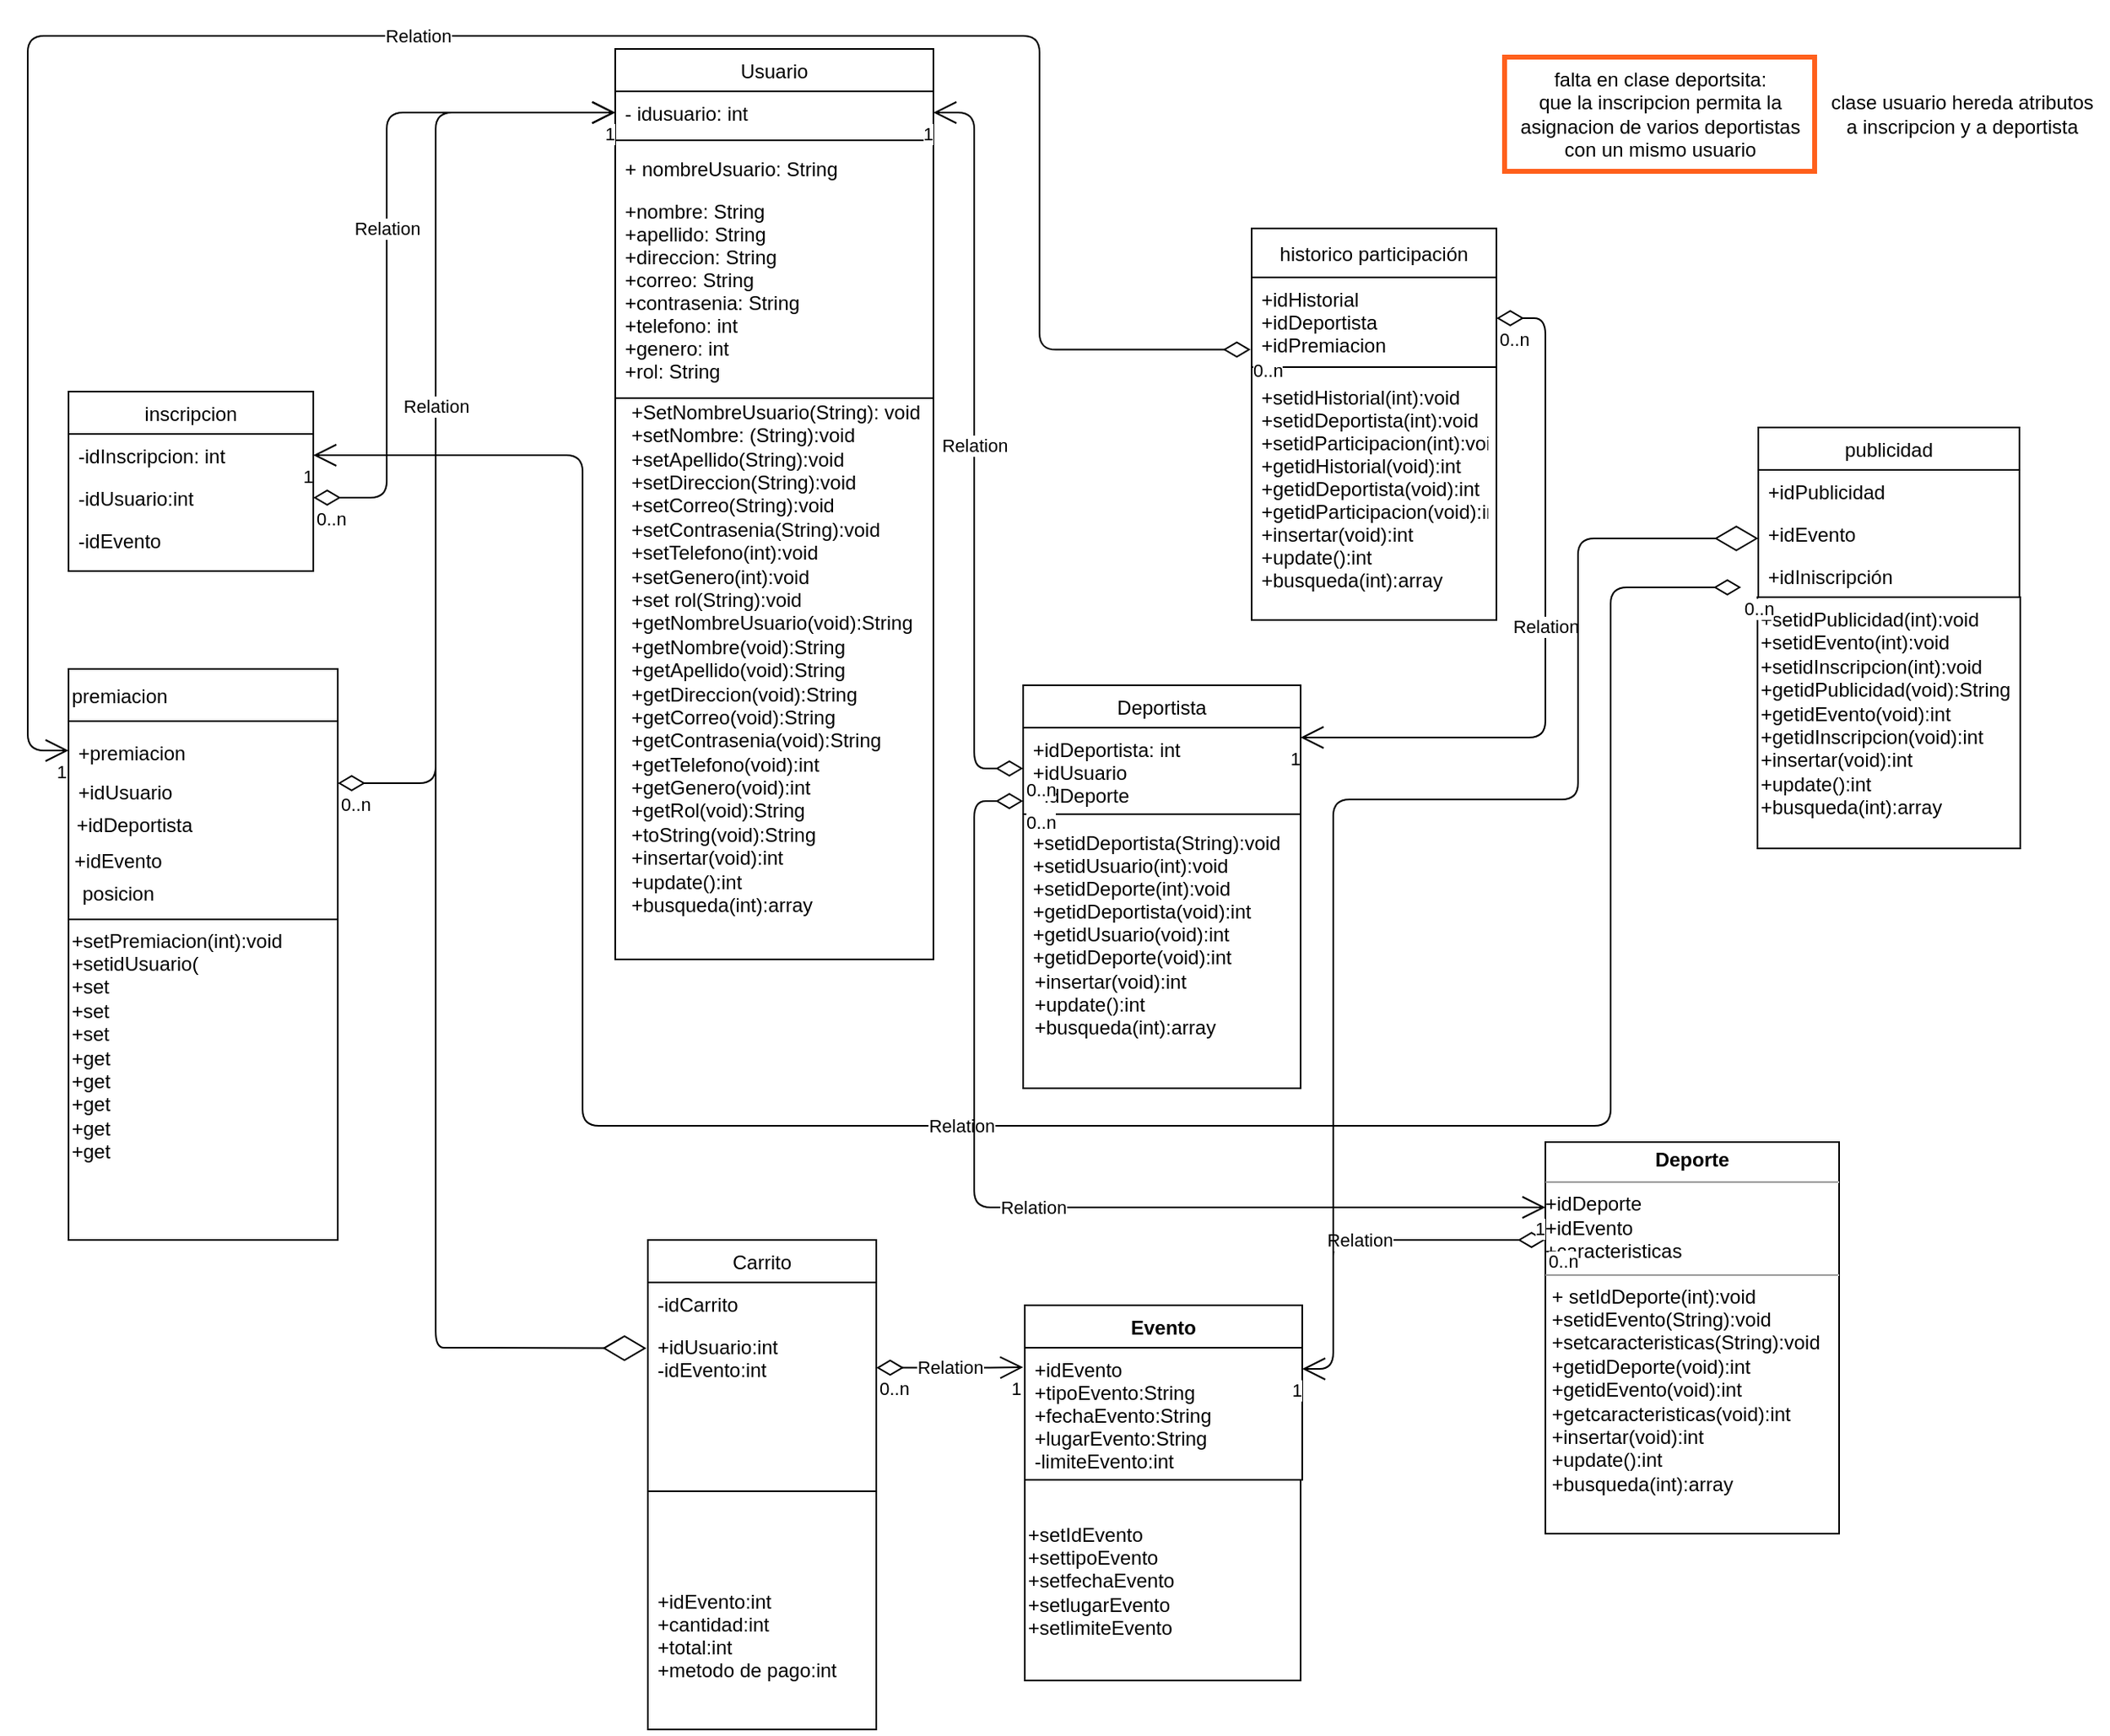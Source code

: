 <mxfile version="13.6.5" type="github">
  <diagram id="pZgpEU3eHNrIadQu-joC" name="Page-1">
    <mxGraphModel dx="2844" dy="1468" grid="1" gridSize="10" guides="1" tooltips="1" connect="1" arrows="1" fold="1" page="1" pageScale="1" pageWidth="850" pageHeight="1100" math="0" shadow="0">
      <root>
        <mxCell id="0" />
        <mxCell id="1" parent="0" />
        <mxCell id="5ge9vC0l4p9WZjV_h0f6-6" value="" style="text;strokeColor=none;fillColor=none;align=left;verticalAlign=middle;spacingTop=-1;spacingLeft=4;spacingRight=4;rotatable=0;labelPosition=right;points=[];portConstraint=eastwest;" parent="1" vertex="1">
          <mxGeometry x="410" y="110" width="20" height="14" as="geometry" />
        </mxCell>
        <mxCell id="5ge9vC0l4p9WZjV_h0f6-2" value="Usuario" style="swimlane;fontStyle=0;childLayout=stackLayout;horizontal=1;startSize=26;fillColor=none;horizontalStack=0;resizeParent=1;resizeParentMax=0;resizeLast=0;collapsible=1;marginBottom=0;" parent="1" vertex="1">
          <mxGeometry x="600" y="140" width="195" height="558" as="geometry" />
        </mxCell>
        <mxCell id="5ge9vC0l4p9WZjV_h0f6-3" value="- idusuario: int&#xa;" style="text;strokeColor=none;fillColor=none;align=left;verticalAlign=top;spacingLeft=4;spacingRight=4;overflow=hidden;rotatable=0;points=[[0,0.5],[1,0.5]];portConstraint=eastwest;" parent="5ge9vC0l4p9WZjV_h0f6-2" vertex="1">
          <mxGeometry y="26" width="195" height="26" as="geometry" />
        </mxCell>
        <mxCell id="5ge9vC0l4p9WZjV_h0f6-7" value="" style="line;strokeWidth=1;fillColor=none;align=left;verticalAlign=middle;spacingTop=-1;spacingLeft=3;spacingRight=3;rotatable=0;labelPosition=right;points=[];portConstraint=eastwest;" parent="5ge9vC0l4p9WZjV_h0f6-2" vertex="1">
          <mxGeometry y="52" width="195" height="8" as="geometry" />
        </mxCell>
        <mxCell id="5ge9vC0l4p9WZjV_h0f6-4" value="+ nombreUsuario: String" style="text;strokeColor=none;fillColor=none;align=left;verticalAlign=top;spacingLeft=4;spacingRight=4;overflow=hidden;rotatable=0;points=[[0,0.5],[1,0.5]];portConstraint=eastwest;" parent="5ge9vC0l4p9WZjV_h0f6-2" vertex="1">
          <mxGeometry y="60" width="195" height="26" as="geometry" />
        </mxCell>
        <mxCell id="5ge9vC0l4p9WZjV_h0f6-28" value="+nombre: String&#xa;+apellido: String&#xa;+direccion: String&#xa;+correo: String&#xa;+contrasenia: String&#xa;+telefono: int&#xa;+genero: int&#xa;+rol: String&#xa;&#xa;" style="text;strokeColor=none;fillColor=none;align=left;verticalAlign=top;spacingLeft=4;spacingRight=4;overflow=hidden;rotatable=0;points=[[0,0.5],[1,0.5]];portConstraint=eastwest;" parent="5ge9vC0l4p9WZjV_h0f6-2" vertex="1">
          <mxGeometry y="86" width="195" height="124" as="geometry" />
        </mxCell>
        <mxCell id="5ge9vC0l4p9WZjV_h0f6-18" value="" style="line;strokeWidth=1;fillColor=none;align=left;verticalAlign=middle;spacingTop=-1;spacingLeft=3;spacingRight=3;rotatable=0;labelPosition=right;points=[];portConstraint=eastwest;" parent="5ge9vC0l4p9WZjV_h0f6-2" vertex="1">
          <mxGeometry y="210" width="195" height="8" as="geometry" />
        </mxCell>
        <mxCell id="5ge9vC0l4p9WZjV_h0f6-17" value="&lt;div&gt;+SetNombreUsuario(String): void&lt;/div&gt;&lt;div align=&quot;left&quot;&gt;+setNombre: (String):void&lt;/div&gt;&lt;div align=&quot;left&quot;&gt;+setApellido(String):void&lt;/div&gt;&lt;div align=&quot;left&quot;&gt;+setDireccion(String):void&lt;/div&gt;&lt;div align=&quot;left&quot;&gt;+setCorreo(String):void&lt;/div&gt;&lt;div align=&quot;left&quot;&gt;+setContrasenia(String):void&lt;/div&gt;&lt;div align=&quot;left&quot;&gt;+setTelefono(int):void&lt;/div&gt;&lt;div align=&quot;left&quot;&gt;+setGenero(int):void&lt;/div&gt;&lt;div align=&quot;left&quot;&gt;+set rol(String):void&lt;/div&gt;&lt;div align=&quot;left&quot;&gt;+getNombreUsuario(void):String&lt;/div&gt;&lt;div align=&quot;left&quot;&gt;+getNombre(void):String&lt;/div&gt;&lt;div align=&quot;left&quot;&gt;+getApellido(void):String&lt;/div&gt;&lt;div align=&quot;left&quot;&gt;+getDireccion(void):String&lt;/div&gt;&lt;div align=&quot;left&quot;&gt;+getCorreo(void):String&lt;/div&gt;&lt;div align=&quot;left&quot;&gt;+getContrasenia(void):String&lt;/div&gt;&lt;div align=&quot;left&quot;&gt;+getTelefono(void):int&lt;/div&gt;&lt;div align=&quot;left&quot;&gt;+getGenero(void):int&lt;br&gt;&lt;/div&gt;&lt;div align=&quot;left&quot;&gt;+getRol(void):String&lt;/div&gt;&lt;div align=&quot;left&quot;&gt;+toString(void):String&lt;/div&gt;&lt;div align=&quot;left&quot;&gt;+insertar(void):int&lt;/div&gt;&lt;div align=&quot;left&quot;&gt;+update():int&lt;/div&gt;&lt;div align=&quot;left&quot;&gt;+busqueda(int):array&lt;br&gt;&lt;/div&gt;&lt;div&gt;&lt;br&gt;&lt;/div&gt;&lt;div&gt;&lt;br&gt;&lt;/div&gt;" style="text;html=1;align=center;verticalAlign=middle;resizable=0;points=[];autosize=1;" parent="5ge9vC0l4p9WZjV_h0f6-2" vertex="1">
          <mxGeometry y="218" width="195" height="340" as="geometry" />
        </mxCell>
        <mxCell id="IXVMztBr3qKs4ozucLpU-10" value="" style="whiteSpace=wrap;html=1;aspect=fixed;fillColor=none;verticalAlign=top;horizontal=0;" parent="1" vertex="1">
          <mxGeometry x="850" y="609" width="170" height="168" as="geometry" />
        </mxCell>
        <mxCell id="IXVMztBr3qKs4ozucLpU-40" value="" style="rounded=0;whiteSpace=wrap;html=1;fillColor=none;" parent="1" vertex="1">
          <mxGeometry x="380" y="940" width="150" as="geometry" />
        </mxCell>
        <mxCell id="IXVMztBr3qKs4ozucLpU-49" value="Relation" style="endArrow=open;html=1;endSize=12;startArrow=diamondThin;startSize=14;startFill=0;edgeStyle=orthogonalEdgeStyle;entryX=0;entryY=0.5;entryDx=0;entryDy=0;exitX=1;exitY=0.5;exitDx=0;exitDy=0;" parent="1" edge="1" target="5ge9vC0l4p9WZjV_h0f6-3" source="IXVMztBr3qKs4ozucLpU-30">
          <mxGeometry relative="1" as="geometry">
            <mxPoint x="250" y="210" as="sourcePoint" />
            <mxPoint x="590" y="180" as="targetPoint" />
            <Array as="points">
              <mxPoint x="460" y="415" />
              <mxPoint x="460" y="179" />
            </Array>
          </mxGeometry>
        </mxCell>
        <mxCell id="IXVMztBr3qKs4ozucLpU-50" value="0..n" style="edgeLabel;resizable=0;html=1;align=left;verticalAlign=top;" parent="IXVMztBr3qKs4ozucLpU-49" connectable="0" vertex="1">
          <mxGeometry x="-1" relative="1" as="geometry" />
        </mxCell>
        <mxCell id="IXVMztBr3qKs4ozucLpU-51" value="1" style="edgeLabel;resizable=0;html=1;align=right;verticalAlign=top;" parent="IXVMztBr3qKs4ozucLpU-49" connectable="0" vertex="1">
          <mxGeometry x="1" relative="1" as="geometry" />
        </mxCell>
        <mxCell id="IXVMztBr3qKs4ozucLpU-52" value="Relation" style="endArrow=open;html=1;endSize=12;startArrow=diamondThin;startSize=14;startFill=0;edgeStyle=orthogonalEdgeStyle;entryX=0;entryY=0.5;entryDx=0;entryDy=0;" parent="1" target="5ge9vC0l4p9WZjV_h0f6-3" edge="1">
          <mxGeometry relative="1" as="geometry">
            <mxPoint x="430" y="590" as="sourcePoint" />
            <mxPoint x="560" y="240" as="targetPoint" />
            <Array as="points">
              <mxPoint x="490" y="590" />
              <mxPoint x="490" y="179" />
            </Array>
          </mxGeometry>
        </mxCell>
        <mxCell id="IXVMztBr3qKs4ozucLpU-53" value="0..n" style="edgeLabel;resizable=0;html=1;align=left;verticalAlign=top;" parent="IXVMztBr3qKs4ozucLpU-52" connectable="0" vertex="1">
          <mxGeometry x="-1" relative="1" as="geometry" />
        </mxCell>
        <mxCell id="IXVMztBr3qKs4ozucLpU-54" value="1" style="edgeLabel;resizable=0;html=1;align=right;verticalAlign=top;" parent="IXVMztBr3qKs4ozucLpU-52" connectable="0" vertex="1">
          <mxGeometry x="1" relative="1" as="geometry" />
        </mxCell>
        <mxCell id="QjD4YKfK35xAGtdBuN_J-10" value="&lt;div&gt;+setidPublicidad(int):void&lt;/div&gt;&lt;div&gt;+setidEvento(int):void&lt;/div&gt;&lt;div&gt;+setidInscripcion(int):void&lt;/div&gt;&lt;div&gt;+getidPublicidad(void):String&lt;/div&gt;&lt;div&gt;+getidEvento(void):int&lt;/div&gt;&lt;div&gt;+getidInscripcion(void):int&lt;br&gt;&lt;/div&gt;&lt;div&gt;+insertar(void):int&lt;/div&gt;&lt;div&gt;+update():int&lt;/div&gt;&lt;div&gt;+busqueda(int):array&lt;br&gt;&lt;/div&gt;" style="html=1;fillColor=none;align=left;verticalAlign=top;" vertex="1" parent="1">
          <mxGeometry x="1300" y="476" width="161" height="154" as="geometry" />
        </mxCell>
        <mxCell id="QjD4YKfK35xAGtdBuN_J-16" value="&lt;div&gt;+idDeportista&lt;/div&gt;&lt;div&gt;&lt;br&gt;&lt;/div&gt;" style="text;html=1;align=center;verticalAlign=middle;resizable=0;points=[];autosize=1;" vertex="1" parent="1">
          <mxGeometry x="260" y="608" width="90" height="30" as="geometry" />
        </mxCell>
        <mxCell id="QjD4YKfK35xAGtdBuN_J-17" value="+idEvento" style="text;html=1;align=center;verticalAlign=middle;resizable=0;points=[];autosize=1;" vertex="1" parent="1">
          <mxGeometry x="260" y="628" width="70" height="20" as="geometry" />
        </mxCell>
        <mxCell id="QjD4YKfK35xAGtdBuN_J-18" value="posicion" style="text;html=1;align=center;verticalAlign=middle;resizable=0;points=[];autosize=1;" vertex="1" parent="1">
          <mxGeometry x="265" y="648" width="60" height="20" as="geometry" />
        </mxCell>
        <mxCell id="QjD4YKfK35xAGtdBuN_J-13" value="+idUsuario" style="text;strokeColor=none;fillColor=none;align=left;verticalAlign=top;spacingLeft=4;spacingRight=4;overflow=hidden;rotatable=0;points=[[0,0.5],[1,0.5]];portConstraint=eastwest;" vertex="1" parent="1">
          <mxGeometry x="265" y="582" width="140" as="geometry" />
        </mxCell>
        <mxCell id="QjD4YKfK35xAGtdBuN_J-12" value="+premiacion" style="text;strokeColor=none;fillColor=none;align=left;verticalAlign=top;spacingLeft=4;spacingRight=4;overflow=hidden;rotatable=0;points=[[0,0.5],[1,0.5]];portConstraint=eastwest;" vertex="1" parent="1">
          <mxGeometry x="265" y="558" width="140" height="24" as="geometry" />
        </mxCell>
        <mxCell id="QjD4YKfK35xAGtdBuN_J-20" value="" style="line;strokeWidth=1;fillColor=none;align=left;verticalAlign=middle;spacingTop=-1;spacingLeft=3;spacingRight=3;rotatable=0;labelPosition=right;points=[];portConstraint=eastwest;" vertex="1" parent="1">
          <mxGeometry x="265" y="664" width="165" height="19" as="geometry" />
        </mxCell>
        <mxCell id="QjD4YKfK35xAGtdBuN_J-21" value="&lt;div&gt;+setPremiacion(int):void&lt;/div&gt;&lt;div&gt;+setidUsuario(&lt;/div&gt;&lt;div&gt;+set&lt;/div&gt;&lt;div&gt;+set&lt;/div&gt;&lt;div&gt;+set&lt;/div&gt;&lt;div&gt;+get&lt;/div&gt;&lt;div&gt;+get&lt;/div&gt;&lt;div&gt;+get&lt;/div&gt;&lt;div&gt;+get&lt;/div&gt;&lt;div&gt;+get&lt;br&gt;&lt;/div&gt;" style="text;html=1;align=left;verticalAlign=middle;resizable=0;points=[];autosize=1;" vertex="1" parent="1">
          <mxGeometry x="265" y="676" width="150" height="150" as="geometry" />
        </mxCell>
        <mxCell id="QjD4YKfK35xAGtdBuN_J-23" value="&lt;p style=&quot;margin: 0px ; margin-top: 4px ; text-align: center&quot;&gt;&lt;b&gt;Deporte&lt;/b&gt;&lt;br&gt;&lt;/p&gt;&lt;hr size=&quot;1&quot;&gt;&lt;div&gt;+idDeporte&lt;/div&gt;&lt;div&gt;+idEvento&lt;/div&gt;&lt;div&gt;+caracteristicas&lt;br&gt;&lt;/div&gt;&lt;hr size=&quot;1&quot;&gt;&lt;p style=&quot;margin: 0px ; margin-left: 4px&quot;&gt;+ setIdDeporte(int):void&lt;/p&gt;&lt;p style=&quot;margin: 0px ; margin-left: 4px&quot;&gt;+setidEvento(String):void&lt;/p&gt;&lt;p style=&quot;margin: 0px ; margin-left: 4px&quot;&gt;+setcaracteristicas(String):void&lt;/p&gt;&lt;p style=&quot;margin: 0px ; margin-left: 4px&quot;&gt;+getidDeporte(void):int&lt;/p&gt;&lt;p style=&quot;margin: 0px ; margin-left: 4px&quot;&gt;+getidEvento(void):int&lt;/p&gt;&lt;p style=&quot;margin: 0px ; margin-left: 4px&quot;&gt;+getcaracteristicas(void):int&lt;/p&gt;&lt;p style=&quot;margin: 0px ; margin-left: 4px&quot;&gt;+insertar(void):int&lt;/p&gt;&lt;p style=&quot;margin: 0px ; margin-left: 4px&quot;&gt;+update():int&lt;/p&gt;&lt;p style=&quot;margin: 0px ; margin-left: 4px&quot;&gt;+busqueda(int):array&lt;br&gt;&lt;/p&gt;&lt;p style=&quot;margin: 0px ; margin-left: 4px&quot;&gt;&lt;br&gt;&lt;/p&gt;" style="verticalAlign=top;align=left;overflow=fill;fontSize=12;fontFamily=Helvetica;html=1;" vertex="1" parent="1">
          <mxGeometry x="1170" y="810" width="180" height="240" as="geometry" />
        </mxCell>
        <mxCell id="QjD4YKfK35xAGtdBuN_J-11" value="premiacion" style="swimlane;fontStyle=0;childLayout=stackLayout;horizontal=1;startSize=32;fillColor=none;horizontalStack=0;resizeParent=1;resizeParentMax=0;resizeLast=0;collapsible=1;marginBottom=0;align=left;" vertex="1" parent="1">
          <mxGeometry x="265" y="520" width="165" height="350" as="geometry" />
        </mxCell>
        <mxCell id="IXVMztBr3qKs4ozucLpU-11" value="Carrito" style="swimlane;fontStyle=0;childLayout=stackLayout;horizontal=1;startSize=26;fillColor=none;horizontalStack=0;resizeParent=1;resizeParentMax=0;resizeLast=0;collapsible=1;marginBottom=0;" parent="1" vertex="1">
          <mxGeometry x="620" y="870" width="140" height="300" as="geometry" />
        </mxCell>
        <mxCell id="IXVMztBr3qKs4ozucLpU-12" value="-idCarrito" style="text;strokeColor=none;fillColor=none;align=left;verticalAlign=top;spacingLeft=4;spacingRight=4;overflow=hidden;rotatable=0;points=[[0,0.5],[1,0.5]];portConstraint=eastwest;" parent="IXVMztBr3qKs4ozucLpU-11" vertex="1">
          <mxGeometry y="26" width="140" height="26" as="geometry" />
        </mxCell>
        <mxCell id="IXVMztBr3qKs4ozucLpU-13" value="+idUsuario:int&#xa;-idEvento:int&#xa;" style="text;strokeColor=none;fillColor=none;align=left;verticalAlign=top;spacingLeft=4;spacingRight=4;overflow=hidden;rotatable=0;points=[[0,0.5],[1,0.5]];portConstraint=eastwest;" parent="IXVMztBr3qKs4ozucLpU-11" vertex="1">
          <mxGeometry y="52" width="140" height="48" as="geometry" />
        </mxCell>
        <mxCell id="IXVMztBr3qKs4ozucLpU-15" value="" style="line;strokeWidth=1;fillColor=none;align=left;verticalAlign=middle;spacingTop=-1;spacingLeft=3;spacingRight=3;rotatable=0;labelPosition=right;points=[];portConstraint=eastwest;" parent="IXVMztBr3qKs4ozucLpU-11" vertex="1">
          <mxGeometry y="100" width="140" height="108" as="geometry" />
        </mxCell>
        <mxCell id="IXVMztBr3qKs4ozucLpU-14" value="+idEvento:int&#xa;+cantidad:int&#xa;+total:int&#xa;+metodo de pago:int&#xa;" style="text;strokeColor=none;fillColor=none;align=left;verticalAlign=top;spacingLeft=4;spacingRight=4;overflow=hidden;rotatable=0;points=[[0,0.5],[1,0.5]];portConstraint=eastwest;" parent="IXVMztBr3qKs4ozucLpU-11" vertex="1">
          <mxGeometry y="208" width="140" height="92" as="geometry" />
        </mxCell>
        <mxCell id="QjD4YKfK35xAGtdBuN_J-33" value="" style="endArrow=diamondThin;endFill=0;endSize=24;html=1;entryX=-0.006;entryY=0.299;entryDx=0;entryDy=0;entryPerimeter=0;" edge="1" parent="1" target="IXVMztBr3qKs4ozucLpU-13">
          <mxGeometry width="160" relative="1" as="geometry">
            <mxPoint x="490" y="490" as="sourcePoint" />
            <mxPoint x="600" y="638" as="targetPoint" />
            <Array as="points">
              <mxPoint x="490" y="870" />
              <mxPoint x="490" y="936" />
              <mxPoint x="500" y="936" />
            </Array>
          </mxGeometry>
        </mxCell>
        <mxCell id="5ge9vC0l4p9WZjV_h0f6-21" value="Evento" style="swimlane;fontStyle=1;align=center;verticalAlign=top;childLayout=stackLayout;horizontal=1;startSize=26;horizontalStack=0;resizeParent=1;resizeParentMax=0;resizeLast=0;collapsible=1;marginBottom=0;" parent="1" vertex="1">
          <mxGeometry x="851" y="910" width="170" height="107" as="geometry" />
        </mxCell>
        <mxCell id="5ge9vC0l4p9WZjV_h0f6-22" value="+idEvento&#xa;+tipoEvento:String&#xa;+fechaEvento:String&#xa;+lugarEvento:String&#xa;-limiteEvento:int&#xa;&#xa;&#xa;&#xa;" style="text;strokeColor=none;fillColor=none;align=left;verticalAlign=top;spacingLeft=4;spacingRight=4;overflow=hidden;rotatable=0;points=[[0,0.5],[1,0.5]];portConstraint=eastwest;" parent="5ge9vC0l4p9WZjV_h0f6-21" vertex="1">
          <mxGeometry y="26" width="170" height="81" as="geometry" />
        </mxCell>
        <mxCell id="QjD4YKfK35xAGtdBuN_J-50" value="Relation" style="endArrow=open;html=1;endSize=12;startArrow=diamondThin;startSize=14;startFill=0;edgeStyle=orthogonalEdgeStyle;" edge="1" parent="5ge9vC0l4p9WZjV_h0f6-21">
          <mxGeometry relative="1" as="geometry">
            <mxPoint x="-91" y="38.29" as="sourcePoint" />
            <mxPoint x="-1" y="38" as="targetPoint" />
            <Array as="points">
              <mxPoint x="-21" y="38" />
              <mxPoint x="-21" y="38" />
            </Array>
          </mxGeometry>
        </mxCell>
        <mxCell id="QjD4YKfK35xAGtdBuN_J-51" value="0..n" style="edgeLabel;resizable=0;html=1;align=left;verticalAlign=top;" connectable="0" vertex="1" parent="QjD4YKfK35xAGtdBuN_J-50">
          <mxGeometry x="-1" relative="1" as="geometry" />
        </mxCell>
        <mxCell id="QjD4YKfK35xAGtdBuN_J-52" value="1" style="edgeLabel;resizable=0;html=1;align=right;verticalAlign=top;" connectable="0" vertex="1" parent="QjD4YKfK35xAGtdBuN_J-50">
          <mxGeometry x="1" relative="1" as="geometry" />
        </mxCell>
        <mxCell id="5ge9vC0l4p9WZjV_h0f6-23" value="" style="line;strokeWidth=1;fillColor=none;align=left;verticalAlign=middle;spacingTop=-1;spacingLeft=3;spacingRight=3;rotatable=0;labelPosition=right;points=[];portConstraint=eastwest;" parent="5ge9vC0l4p9WZjV_h0f6-21" vertex="1">
          <mxGeometry y="107" width="170" as="geometry" />
        </mxCell>
        <mxCell id="QjD4YKfK35xAGtdBuN_J-1" value="historico participación" style="swimlane;fontStyle=0;childLayout=stackLayout;horizontal=1;startSize=30;fillColor=none;horizontalStack=0;resizeParent=1;resizeParentMax=0;resizeLast=0;collapsible=1;marginBottom=0;" vertex="1" parent="1">
          <mxGeometry x="990" y="250" width="150" height="240" as="geometry" />
        </mxCell>
        <mxCell id="QjD4YKfK35xAGtdBuN_J-2" value="+idHistorial&#xa;+idDeportista&#xa;+idPremiacion&#xa;" style="text;strokeColor=none;fillColor=none;align=left;verticalAlign=top;spacingLeft=4;spacingRight=4;overflow=hidden;rotatable=0;points=[[0,0.5],[1,0.5]];portConstraint=eastwest;" vertex="1" parent="QjD4YKfK35xAGtdBuN_J-1">
          <mxGeometry y="30" width="150" height="50" as="geometry" />
        </mxCell>
        <mxCell id="QjD4YKfK35xAGtdBuN_J-5" value="" style="line;strokeWidth=1;fillColor=none;align=left;verticalAlign=middle;spacingTop=-1;spacingLeft=3;spacingRight=3;rotatable=0;labelPosition=right;points=[];portConstraint=eastwest;" vertex="1" parent="QjD4YKfK35xAGtdBuN_J-1">
          <mxGeometry y="80" width="150" height="10" as="geometry" />
        </mxCell>
        <mxCell id="QjD4YKfK35xAGtdBuN_J-3" value="+setidHistorial(int):void&#xa;+setidDeportista(int):void&#xa;+setidParticipacion(int):void&#xa;+getidHistorial(void):int&#xa;+getidDeportista(void):int&#xa;+getidParticipacion(void):int&#xa;+insertar(void):int&#xa;+update():int&#xa;+busqueda(int):array&#xa;" style="text;strokeColor=none;fillColor=none;align=left;verticalAlign=top;spacingLeft=4;spacingRight=4;overflow=hidden;rotatable=0;points=[[0,0.5],[1,0.5]];portConstraint=eastwest;" vertex="1" parent="QjD4YKfK35xAGtdBuN_J-1">
          <mxGeometry y="90" width="150" height="150" as="geometry" />
        </mxCell>
        <mxCell id="QjD4YKfK35xAGtdBuN_J-37" value="Relation" style="endArrow=open;html=1;endSize=12;startArrow=diamondThin;startSize=14;startFill=0;edgeStyle=orthogonalEdgeStyle;entryX=0;entryY=0.5;entryDx=0;entryDy=0;exitX=-0.004;exitY=0.885;exitDx=0;exitDy=0;exitPerimeter=0;" edge="1" parent="1" source="QjD4YKfK35xAGtdBuN_J-2" target="QjD4YKfK35xAGtdBuN_J-12">
          <mxGeometry relative="1" as="geometry">
            <mxPoint x="959.94" y="322" as="sourcePoint" />
            <mxPoint x="260" y="570" as="targetPoint" />
            <Array as="points">
              <mxPoint x="860" y="324" />
              <mxPoint x="860" y="132" />
              <mxPoint x="240" y="132" />
              <mxPoint x="240" y="570" />
            </Array>
          </mxGeometry>
        </mxCell>
        <mxCell id="QjD4YKfK35xAGtdBuN_J-38" value="0..n" style="edgeLabel;resizable=0;html=1;align=left;verticalAlign=top;" connectable="0" vertex="1" parent="QjD4YKfK35xAGtdBuN_J-37">
          <mxGeometry x="-1" relative="1" as="geometry" />
        </mxCell>
        <mxCell id="QjD4YKfK35xAGtdBuN_J-39" value="1" style="edgeLabel;resizable=0;html=1;align=right;verticalAlign=top;" connectable="0" vertex="1" parent="QjD4YKfK35xAGtdBuN_J-37">
          <mxGeometry x="1" relative="1" as="geometry" />
        </mxCell>
        <mxCell id="QjD4YKfK35xAGtdBuN_J-40" value="Relation" style="endArrow=open;html=1;endSize=12;startArrow=diamondThin;startSize=14;startFill=0;edgeStyle=orthogonalEdgeStyle;exitX=1;exitY=0.5;exitDx=0;exitDy=0;" edge="1" parent="1" source="QjD4YKfK35xAGtdBuN_J-2" target="5ge9vC0l4p9WZjV_h0f6-9">
          <mxGeometry relative="1" as="geometry">
            <mxPoint x="1100" y="520" as="sourcePoint" />
            <mxPoint x="1023" y="562" as="targetPoint" />
            <Array as="points">
              <mxPoint x="1170" y="305" />
              <mxPoint x="1170" y="562" />
            </Array>
          </mxGeometry>
        </mxCell>
        <mxCell id="QjD4YKfK35xAGtdBuN_J-41" value="0..n" style="edgeLabel;resizable=0;html=1;align=left;verticalAlign=top;" connectable="0" vertex="1" parent="QjD4YKfK35xAGtdBuN_J-40">
          <mxGeometry x="-1" relative="1" as="geometry" />
        </mxCell>
        <mxCell id="QjD4YKfK35xAGtdBuN_J-42" value="1" style="edgeLabel;resizable=0;html=1;align=right;verticalAlign=top;" connectable="0" vertex="1" parent="QjD4YKfK35xAGtdBuN_J-40">
          <mxGeometry x="1" relative="1" as="geometry" />
        </mxCell>
        <mxCell id="QjD4YKfK35xAGtdBuN_J-43" value="Relation" style="endArrow=open;html=1;endSize=12;startArrow=diamondThin;startSize=14;startFill=0;edgeStyle=orthogonalEdgeStyle;exitX=0;exitY=0.25;exitDx=0;exitDy=0;" edge="1" parent="1" source="QjD4YKfK35xAGtdBuN_J-23">
          <mxGeometry relative="1" as="geometry">
            <mxPoint x="1070" y="780" as="sourcePoint" />
            <mxPoint x="1021" y="949" as="targetPoint" />
            <Array as="points">
              <mxPoint x="1040" y="870" />
              <mxPoint x="1040" y="949" />
              <mxPoint x="1021" y="949" />
            </Array>
          </mxGeometry>
        </mxCell>
        <mxCell id="QjD4YKfK35xAGtdBuN_J-44" value="0..n" style="edgeLabel;resizable=0;html=1;align=left;verticalAlign=top;" connectable="0" vertex="1" parent="QjD4YKfK35xAGtdBuN_J-43">
          <mxGeometry x="-1" relative="1" as="geometry" />
        </mxCell>
        <mxCell id="QjD4YKfK35xAGtdBuN_J-45" value="1" style="edgeLabel;resizable=0;html=1;align=right;verticalAlign=top;" connectable="0" vertex="1" parent="QjD4YKfK35xAGtdBuN_J-43">
          <mxGeometry x="1" relative="1" as="geometry" />
        </mxCell>
        <mxCell id="QjD4YKfK35xAGtdBuN_J-6" value="publicidad" style="swimlane;fontStyle=0;childLayout=stackLayout;horizontal=1;startSize=26;fillColor=none;horizontalStack=0;resizeParent=1;resizeParentMax=0;resizeLast=0;collapsible=1;marginBottom=0;" vertex="1" parent="1">
          <mxGeometry x="1300.5" y="372" width="160" height="104" as="geometry" />
        </mxCell>
        <mxCell id="QjD4YKfK35xAGtdBuN_J-7" value="+idPublicidad" style="text;strokeColor=none;fillColor=none;align=left;verticalAlign=top;spacingLeft=4;spacingRight=4;overflow=hidden;rotatable=0;points=[[0,0.5],[1,0.5]];portConstraint=eastwest;" vertex="1" parent="QjD4YKfK35xAGtdBuN_J-6">
          <mxGeometry y="26" width="160" height="26" as="geometry" />
        </mxCell>
        <mxCell id="QjD4YKfK35xAGtdBuN_J-8" value="+idEvento&#xa;" style="text;strokeColor=none;fillColor=none;align=left;verticalAlign=top;spacingLeft=4;spacingRight=4;overflow=hidden;rotatable=0;points=[[0,0.5],[1,0.5]];portConstraint=eastwest;" vertex="1" parent="QjD4YKfK35xAGtdBuN_J-6">
          <mxGeometry y="52" width="160" height="26" as="geometry" />
        </mxCell>
        <mxCell id="QjD4YKfK35xAGtdBuN_J-9" value="+idIniscripción" style="text;strokeColor=none;fillColor=none;align=left;verticalAlign=top;spacingLeft=4;spacingRight=4;overflow=hidden;rotatable=0;points=[[0,0.5],[1,0.5]];portConstraint=eastwest;" vertex="1" parent="QjD4YKfK35xAGtdBuN_J-6">
          <mxGeometry y="78" width="160" height="26" as="geometry" />
        </mxCell>
        <mxCell id="QjD4YKfK35xAGtdBuN_J-46" value="" style="endArrow=diamondThin;endFill=0;endSize=24;html=1;" edge="1" parent="1">
          <mxGeometry width="160" relative="1" as="geometry">
            <mxPoint x="1040" y="900" as="sourcePoint" />
            <mxPoint x="1300.5" y="440" as="targetPoint" />
            <Array as="points">
              <mxPoint x="1040" y="600" />
              <mxPoint x="1080" y="600" />
              <mxPoint x="1120" y="600" />
              <mxPoint x="1160" y="600" />
              <mxPoint x="1190" y="600" />
              <mxPoint x="1190" y="440" />
            </Array>
          </mxGeometry>
        </mxCell>
        <mxCell id="QjD4YKfK35xAGtdBuN_J-47" value="Relation" style="endArrow=open;html=1;endSize=12;startArrow=diamondThin;startSize=14;startFill=0;edgeStyle=orthogonalEdgeStyle;entryX=1;entryY=0.5;entryDx=0;entryDy=0;" edge="1" parent="1" target="IXVMztBr3qKs4ozucLpU-29">
          <mxGeometry relative="1" as="geometry">
            <mxPoint x="1290" y="470" as="sourcePoint" />
            <mxPoint x="630" y="750" as="targetPoint" />
            <Array as="points">
              <mxPoint x="1210" y="470" />
              <mxPoint x="1210" y="800" />
              <mxPoint x="580" y="800" />
              <mxPoint x="580" y="389" />
            </Array>
          </mxGeometry>
        </mxCell>
        <mxCell id="QjD4YKfK35xAGtdBuN_J-48" value="0..n" style="edgeLabel;resizable=0;html=1;align=left;verticalAlign=top;" connectable="0" vertex="1" parent="QjD4YKfK35xAGtdBuN_J-47">
          <mxGeometry x="-1" relative="1" as="geometry" />
        </mxCell>
        <mxCell id="QjD4YKfK35xAGtdBuN_J-49" value="1" style="edgeLabel;resizable=0;html=1;align=right;verticalAlign=top;" connectable="0" vertex="1" parent="QjD4YKfK35xAGtdBuN_J-47">
          <mxGeometry x="1" relative="1" as="geometry" />
        </mxCell>
        <mxCell id="IXVMztBr3qKs4ozucLpU-28" value="inscripcion " style="swimlane;fontStyle=0;childLayout=stackLayout;horizontal=1;startSize=26;fillColor=none;horizontalStack=0;resizeParent=1;resizeParentMax=0;resizeLast=0;collapsible=1;marginBottom=0;" parent="1" vertex="1">
          <mxGeometry x="265" y="350" width="150" height="110" as="geometry" />
        </mxCell>
        <mxCell id="IXVMztBr3qKs4ozucLpU-29" value="-idInscripcion: int" style="text;strokeColor=none;fillColor=none;align=left;verticalAlign=top;spacingLeft=4;spacingRight=4;overflow=hidden;rotatable=0;points=[[0,0.5],[1,0.5]];portConstraint=eastwest;" parent="IXVMztBr3qKs4ozucLpU-28" vertex="1">
          <mxGeometry y="26" width="150" height="26" as="geometry" />
        </mxCell>
        <mxCell id="IXVMztBr3qKs4ozucLpU-30" value="-idUsuario:int" style="text;strokeColor=none;fillColor=none;align=left;verticalAlign=top;spacingLeft=4;spacingRight=4;overflow=hidden;rotatable=0;points=[[0,0.5],[1,0.5]];portConstraint=eastwest;" parent="IXVMztBr3qKs4ozucLpU-28" vertex="1">
          <mxGeometry y="52" width="150" height="26" as="geometry" />
        </mxCell>
        <mxCell id="IXVMztBr3qKs4ozucLpU-31" value="-idEvento" style="text;strokeColor=none;fillColor=none;align=left;verticalAlign=top;spacingLeft=4;spacingRight=4;overflow=hidden;rotatable=0;points=[[0,0.5],[1,0.5]];portConstraint=eastwest;" parent="IXVMztBr3qKs4ozucLpU-28" vertex="1">
          <mxGeometry y="78" width="150" height="32" as="geometry" />
        </mxCell>
        <mxCell id="QjD4YKfK35xAGtdBuN_J-53" value="&lt;div&gt;falta en clase deportsita:&lt;/div&gt;&lt;div&gt;que la inscripcion permita la&lt;/div&gt;&lt;div&gt;asignacion de varios deportistas&lt;/div&gt;&lt;div&gt;con un mismo usuario&lt;br&gt;&lt;/div&gt;" style="text;html=1;align=center;verticalAlign=middle;resizable=0;points=[];autosize=1;" vertex="1" parent="1">
          <mxGeometry x="1145" y="150" width="190" height="60" as="geometry" />
        </mxCell>
        <mxCell id="QjD4YKfK35xAGtdBuN_J-54" value="" style="rounded=0;whiteSpace=wrap;html=1;align=left;fillColor=none;strokeColor=#FF601C;strokeWidth=3;" vertex="1" parent="1">
          <mxGeometry x="1145" y="145" width="190" height="70" as="geometry" />
        </mxCell>
        <mxCell id="QjD4YKfK35xAGtdBuN_J-55" value="&lt;div&gt;clase usuario hereda atributos&lt;/div&gt;&lt;div&gt;a inscripcion y a deportista&lt;br&gt;&lt;/div&gt;" style="text;html=1;align=center;verticalAlign=middle;resizable=0;points=[];autosize=1;" vertex="1" parent="1">
          <mxGeometry x="1335" y="165" width="180" height="30" as="geometry" />
        </mxCell>
        <mxCell id="QjD4YKfK35xAGtdBuN_J-56" value="&lt;p style=&quot;margin: 0px ; margin-left: 4px&quot; align=&quot;left&quot;&gt;+insertar(void):int&lt;/p&gt;&lt;p style=&quot;margin: 0px ; margin-left: 4px&quot; align=&quot;left&quot;&gt;+update():int&lt;/p&gt;&lt;p style=&quot;margin: 0px ; margin-left: 4px&quot; align=&quot;left&quot;&gt;+busqueda(int):array&lt;br&gt;&lt;/p&gt;&lt;p style=&quot;margin: 0px ; margin-left: 4px&quot; align=&quot;left&quot;&gt;&lt;br&gt;&lt;br&gt;&lt;/p&gt;" style="text;html=1;align=left;verticalAlign=middle;resizable=0;points=[];autosize=1;" vertex="1" parent="1">
          <mxGeometry x="851" y="700" width="130" height="80" as="geometry" />
        </mxCell>
        <mxCell id="5ge9vC0l4p9WZjV_h0f6-8" value="Deportista" style="swimlane;fontStyle=0;childLayout=stackLayout;horizontal=1;startSize=26;fillColor=none;horizontalStack=0;resizeParent=1;resizeParentMax=0;resizeLast=0;collapsible=1;marginBottom=0;" parent="1" vertex="1">
          <mxGeometry x="850" y="530" width="170" height="79" as="geometry" />
        </mxCell>
        <mxCell id="5ge9vC0l4p9WZjV_h0f6-9" value="+idDeportista: int&#xa;+idUsuario&#xa;+idDeporte&#xa;&#xa;&#xa;&#xa;&#xa;&#xa;&#xa;&#xa;&#xa;" style="text;strokeColor=none;fillColor=none;align=left;verticalAlign=top;spacingLeft=4;spacingRight=4;overflow=hidden;rotatable=0;points=[[0,0.5],[1,0.5]];portConstraint=eastwest;" parent="5ge9vC0l4p9WZjV_h0f6-8" vertex="1">
          <mxGeometry y="26" width="170" height="53" as="geometry" />
        </mxCell>
        <mxCell id="QjD4YKfK35xAGtdBuN_J-58" value="Relation" style="endArrow=open;html=1;endSize=12;startArrow=diamondThin;startSize=14;startFill=0;edgeStyle=orthogonalEdgeStyle;entryX=1;entryY=0.5;entryDx=0;entryDy=0;" edge="1" parent="1" source="5ge9vC0l4p9WZjV_h0f6-9" target="5ge9vC0l4p9WZjV_h0f6-3">
          <mxGeometry relative="1" as="geometry">
            <mxPoint x="847" y="581" as="sourcePoint" />
            <mxPoint x="970" y="390" as="targetPoint" />
            <Array as="points">
              <mxPoint x="820" y="581" />
              <mxPoint x="820" y="179" />
            </Array>
          </mxGeometry>
        </mxCell>
        <mxCell id="QjD4YKfK35xAGtdBuN_J-59" value="0..n" style="edgeLabel;resizable=0;html=1;align=left;verticalAlign=top;" connectable="0" vertex="1" parent="QjD4YKfK35xAGtdBuN_J-58">
          <mxGeometry x="-1" relative="1" as="geometry" />
        </mxCell>
        <mxCell id="QjD4YKfK35xAGtdBuN_J-60" value="1" style="edgeLabel;resizable=0;html=1;align=right;verticalAlign=top;" connectable="0" vertex="1" parent="QjD4YKfK35xAGtdBuN_J-58">
          <mxGeometry x="1" relative="1" as="geometry" />
        </mxCell>
        <mxCell id="QjD4YKfK35xAGtdBuN_J-61" value="Relation" style="endArrow=open;html=1;endSize=12;startArrow=diamondThin;startSize=14;startFill=0;edgeStyle=orthogonalEdgeStyle;" edge="1" parent="1">
          <mxGeometry relative="1" as="geometry">
            <mxPoint x="850" y="601" as="sourcePoint" />
            <mxPoint x="1170" y="850" as="targetPoint" />
            <Array as="points">
              <mxPoint x="820" y="601" />
              <mxPoint x="820" y="850" />
            </Array>
          </mxGeometry>
        </mxCell>
        <mxCell id="QjD4YKfK35xAGtdBuN_J-62" value="0..n" style="edgeLabel;resizable=0;html=1;align=left;verticalAlign=top;" connectable="0" vertex="1" parent="QjD4YKfK35xAGtdBuN_J-61">
          <mxGeometry x="-1" relative="1" as="geometry" />
        </mxCell>
        <mxCell id="QjD4YKfK35xAGtdBuN_J-63" value="1" style="edgeLabel;resizable=0;html=1;align=right;verticalAlign=top;" connectable="0" vertex="1" parent="QjD4YKfK35xAGtdBuN_J-61">
          <mxGeometry x="1" relative="1" as="geometry" />
        </mxCell>
        <mxCell id="5ge9vC0l4p9WZjV_h0f6-10" value="+setidDeportista(String):void&#xa;+setidUsuario(int):void&#xa;+setidDeporte(int):void&#xa;+getidDeportista(void):int&#xa;+getidUsuario(void):int&#xa;+getidDeporte(void):int&#xa;&#xa;" style="text;strokeColor=none;fillColor=none;align=left;verticalAlign=top;spacingLeft=4;spacingRight=4;overflow=hidden;rotatable=0;points=[[0,0.5],[1,0.5]];portConstraint=eastwest;" parent="1" vertex="1">
          <mxGeometry x="850" y="613" width="170" height="97" as="geometry" />
        </mxCell>
        <mxCell id="QjD4YKfK35xAGtdBuN_J-64" value="&lt;div&gt;+setIdEvento&lt;/div&gt;&lt;div&gt;+settipoEvento&lt;/div&gt;&lt;div&gt;+setfechaEvento&lt;/div&gt;&lt;div&gt;+setlugarEvento&lt;/div&gt;&lt;div&gt;+setlimiteEvento&lt;br&gt;&lt;/div&gt;" style="rounded=0;whiteSpace=wrap;html=1;strokeWidth=1;align=left;fillColor=none;" vertex="1" parent="1">
          <mxGeometry x="851" y="1017" width="169" height="123" as="geometry" />
        </mxCell>
      </root>
    </mxGraphModel>
  </diagram>
</mxfile>
